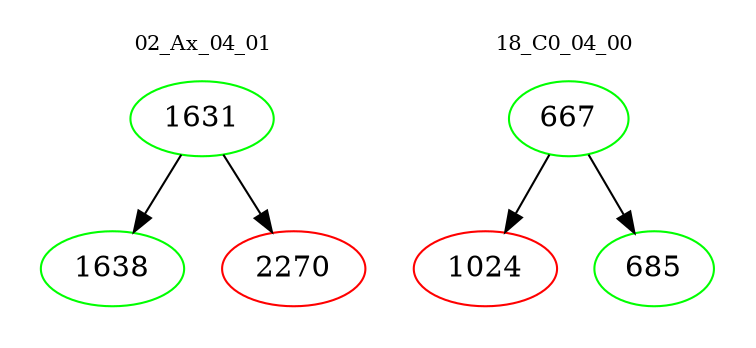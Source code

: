 digraph{
subgraph cluster_0 {
color = white
label = "02_Ax_04_01";
fontsize=10;
T0_1631 [label="1631", color="green"]
T0_1631 -> T0_1638 [color="black"]
T0_1638 [label="1638", color="green"]
T0_1631 -> T0_2270 [color="black"]
T0_2270 [label="2270", color="red"]
}
subgraph cluster_1 {
color = white
label = "18_C0_04_00";
fontsize=10;
T1_667 [label="667", color="green"]
T1_667 -> T1_1024 [color="black"]
T1_1024 [label="1024", color="red"]
T1_667 -> T1_685 [color="black"]
T1_685 [label="685", color="green"]
}
}
